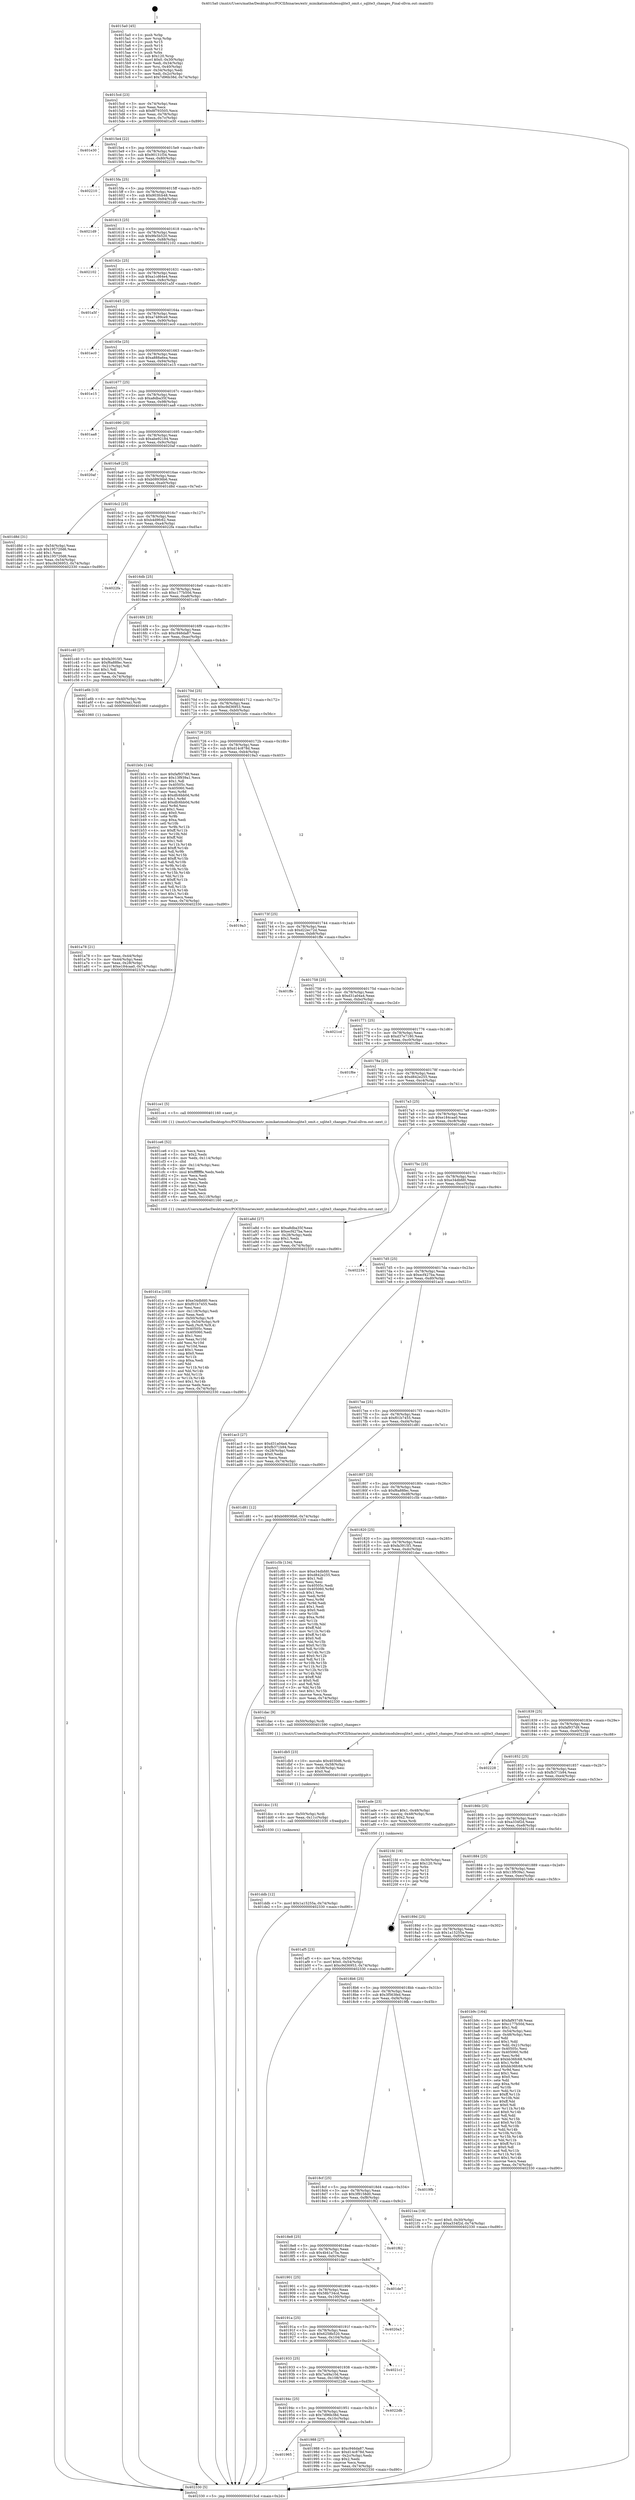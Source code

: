 digraph "0x4015a0" {
  label = "0x4015a0 (/mnt/c/Users/mathe/Desktop/tcc/POCII/binaries/extr_mimikatzmodulessqlite3_omit.c_sqlite3_changes_Final-ollvm.out::main(0))"
  labelloc = "t"
  node[shape=record]

  Entry [label="",width=0.3,height=0.3,shape=circle,fillcolor=black,style=filled]
  "0x4015cd" [label="{
     0x4015cd [23]\l
     | [instrs]\l
     &nbsp;&nbsp;0x4015cd \<+3\>: mov -0x74(%rbp),%eax\l
     &nbsp;&nbsp;0x4015d0 \<+2\>: mov %eax,%ecx\l
     &nbsp;&nbsp;0x4015d2 \<+6\>: sub $0x8f793505,%ecx\l
     &nbsp;&nbsp;0x4015d8 \<+3\>: mov %eax,-0x78(%rbp)\l
     &nbsp;&nbsp;0x4015db \<+3\>: mov %ecx,-0x7c(%rbp)\l
     &nbsp;&nbsp;0x4015de \<+6\>: je 0000000000401e30 \<main+0x890\>\l
  }"]
  "0x401e30" [label="{
     0x401e30\l
  }", style=dashed]
  "0x4015e4" [label="{
     0x4015e4 [22]\l
     | [instrs]\l
     &nbsp;&nbsp;0x4015e4 \<+5\>: jmp 00000000004015e9 \<main+0x49\>\l
     &nbsp;&nbsp;0x4015e9 \<+3\>: mov -0x78(%rbp),%eax\l
     &nbsp;&nbsp;0x4015ec \<+5\>: sub $0x90131f34,%eax\l
     &nbsp;&nbsp;0x4015f1 \<+3\>: mov %eax,-0x80(%rbp)\l
     &nbsp;&nbsp;0x4015f4 \<+6\>: je 0000000000402210 \<main+0xc70\>\l
  }"]
  Exit [label="",width=0.3,height=0.3,shape=circle,fillcolor=black,style=filled,peripheries=2]
  "0x402210" [label="{
     0x402210\l
  }", style=dashed]
  "0x4015fa" [label="{
     0x4015fa [25]\l
     | [instrs]\l
     &nbsp;&nbsp;0x4015fa \<+5\>: jmp 00000000004015ff \<main+0x5f\>\l
     &nbsp;&nbsp;0x4015ff \<+3\>: mov -0x78(%rbp),%eax\l
     &nbsp;&nbsp;0x401602 \<+5\>: sub $0x903fcb48,%eax\l
     &nbsp;&nbsp;0x401607 \<+6\>: mov %eax,-0x84(%rbp)\l
     &nbsp;&nbsp;0x40160d \<+6\>: je 00000000004021d9 \<main+0xc39\>\l
  }"]
  "0x401ddb" [label="{
     0x401ddb [12]\l
     | [instrs]\l
     &nbsp;&nbsp;0x401ddb \<+7\>: movl $0x1a15255a,-0x74(%rbp)\l
     &nbsp;&nbsp;0x401de2 \<+5\>: jmp 0000000000402330 \<main+0xd90\>\l
  }"]
  "0x4021d9" [label="{
     0x4021d9\l
  }", style=dashed]
  "0x401613" [label="{
     0x401613 [25]\l
     | [instrs]\l
     &nbsp;&nbsp;0x401613 \<+5\>: jmp 0000000000401618 \<main+0x78\>\l
     &nbsp;&nbsp;0x401618 \<+3\>: mov -0x78(%rbp),%eax\l
     &nbsp;&nbsp;0x40161b \<+5\>: sub $0x9fe5b520,%eax\l
     &nbsp;&nbsp;0x401620 \<+6\>: mov %eax,-0x88(%rbp)\l
     &nbsp;&nbsp;0x401626 \<+6\>: je 0000000000402102 \<main+0xb62\>\l
  }"]
  "0x401dcc" [label="{
     0x401dcc [15]\l
     | [instrs]\l
     &nbsp;&nbsp;0x401dcc \<+4\>: mov -0x50(%rbp),%rdi\l
     &nbsp;&nbsp;0x401dd0 \<+6\>: mov %eax,-0x11c(%rbp)\l
     &nbsp;&nbsp;0x401dd6 \<+5\>: call 0000000000401030 \<free@plt\>\l
     | [calls]\l
     &nbsp;&nbsp;0x401030 \{1\} (unknown)\l
  }"]
  "0x402102" [label="{
     0x402102\l
  }", style=dashed]
  "0x40162c" [label="{
     0x40162c [25]\l
     | [instrs]\l
     &nbsp;&nbsp;0x40162c \<+5\>: jmp 0000000000401631 \<main+0x91\>\l
     &nbsp;&nbsp;0x401631 \<+3\>: mov -0x78(%rbp),%eax\l
     &nbsp;&nbsp;0x401634 \<+5\>: sub $0xa1cd64e4,%eax\l
     &nbsp;&nbsp;0x401639 \<+6\>: mov %eax,-0x8c(%rbp)\l
     &nbsp;&nbsp;0x40163f \<+6\>: je 0000000000401a5f \<main+0x4bf\>\l
  }"]
  "0x401db5" [label="{
     0x401db5 [23]\l
     | [instrs]\l
     &nbsp;&nbsp;0x401db5 \<+10\>: movabs $0x4030d6,%rdi\l
     &nbsp;&nbsp;0x401dbf \<+3\>: mov %eax,-0x58(%rbp)\l
     &nbsp;&nbsp;0x401dc2 \<+3\>: mov -0x58(%rbp),%esi\l
     &nbsp;&nbsp;0x401dc5 \<+2\>: mov $0x0,%al\l
     &nbsp;&nbsp;0x401dc7 \<+5\>: call 0000000000401040 \<printf@plt\>\l
     | [calls]\l
     &nbsp;&nbsp;0x401040 \{1\} (unknown)\l
  }"]
  "0x401a5f" [label="{
     0x401a5f\l
  }", style=dashed]
  "0x401645" [label="{
     0x401645 [25]\l
     | [instrs]\l
     &nbsp;&nbsp;0x401645 \<+5\>: jmp 000000000040164a \<main+0xaa\>\l
     &nbsp;&nbsp;0x40164a \<+3\>: mov -0x78(%rbp),%eax\l
     &nbsp;&nbsp;0x40164d \<+5\>: sub $0xa7489ce9,%eax\l
     &nbsp;&nbsp;0x401652 \<+6\>: mov %eax,-0x90(%rbp)\l
     &nbsp;&nbsp;0x401658 \<+6\>: je 0000000000401ec0 \<main+0x920\>\l
  }"]
  "0x401d1a" [label="{
     0x401d1a [103]\l
     | [instrs]\l
     &nbsp;&nbsp;0x401d1a \<+5\>: mov $0xe34dbfd0,%ecx\l
     &nbsp;&nbsp;0x401d1f \<+5\>: mov $0xf01b7455,%edx\l
     &nbsp;&nbsp;0x401d24 \<+2\>: xor %esi,%esi\l
     &nbsp;&nbsp;0x401d26 \<+6\>: mov -0x118(%rbp),%edi\l
     &nbsp;&nbsp;0x401d2c \<+3\>: imul %eax,%edi\l
     &nbsp;&nbsp;0x401d2f \<+4\>: mov -0x50(%rbp),%r8\l
     &nbsp;&nbsp;0x401d33 \<+4\>: movslq -0x54(%rbp),%r9\l
     &nbsp;&nbsp;0x401d37 \<+4\>: mov %edi,(%r8,%r9,4)\l
     &nbsp;&nbsp;0x401d3b \<+7\>: mov 0x40505c,%eax\l
     &nbsp;&nbsp;0x401d42 \<+7\>: mov 0x405060,%edi\l
     &nbsp;&nbsp;0x401d49 \<+3\>: sub $0x1,%esi\l
     &nbsp;&nbsp;0x401d4c \<+3\>: mov %eax,%r10d\l
     &nbsp;&nbsp;0x401d4f \<+3\>: add %esi,%r10d\l
     &nbsp;&nbsp;0x401d52 \<+4\>: imul %r10d,%eax\l
     &nbsp;&nbsp;0x401d56 \<+3\>: and $0x1,%eax\l
     &nbsp;&nbsp;0x401d59 \<+3\>: cmp $0x0,%eax\l
     &nbsp;&nbsp;0x401d5c \<+4\>: sete %r11b\l
     &nbsp;&nbsp;0x401d60 \<+3\>: cmp $0xa,%edi\l
     &nbsp;&nbsp;0x401d63 \<+3\>: setl %bl\l
     &nbsp;&nbsp;0x401d66 \<+3\>: mov %r11b,%r14b\l
     &nbsp;&nbsp;0x401d69 \<+3\>: and %bl,%r14b\l
     &nbsp;&nbsp;0x401d6c \<+3\>: xor %bl,%r11b\l
     &nbsp;&nbsp;0x401d6f \<+3\>: or %r11b,%r14b\l
     &nbsp;&nbsp;0x401d72 \<+4\>: test $0x1,%r14b\l
     &nbsp;&nbsp;0x401d76 \<+3\>: cmovne %edx,%ecx\l
     &nbsp;&nbsp;0x401d79 \<+3\>: mov %ecx,-0x74(%rbp)\l
     &nbsp;&nbsp;0x401d7c \<+5\>: jmp 0000000000402330 \<main+0xd90\>\l
  }"]
  "0x401ec0" [label="{
     0x401ec0\l
  }", style=dashed]
  "0x40165e" [label="{
     0x40165e [25]\l
     | [instrs]\l
     &nbsp;&nbsp;0x40165e \<+5\>: jmp 0000000000401663 \<main+0xc3\>\l
     &nbsp;&nbsp;0x401663 \<+3\>: mov -0x78(%rbp),%eax\l
     &nbsp;&nbsp;0x401666 \<+5\>: sub $0xa888a6ea,%eax\l
     &nbsp;&nbsp;0x40166b \<+6\>: mov %eax,-0x94(%rbp)\l
     &nbsp;&nbsp;0x401671 \<+6\>: je 0000000000401e15 \<main+0x875\>\l
  }"]
  "0x401ce6" [label="{
     0x401ce6 [52]\l
     | [instrs]\l
     &nbsp;&nbsp;0x401ce6 \<+2\>: xor %ecx,%ecx\l
     &nbsp;&nbsp;0x401ce8 \<+5\>: mov $0x2,%edx\l
     &nbsp;&nbsp;0x401ced \<+6\>: mov %edx,-0x114(%rbp)\l
     &nbsp;&nbsp;0x401cf3 \<+1\>: cltd\l
     &nbsp;&nbsp;0x401cf4 \<+6\>: mov -0x114(%rbp),%esi\l
     &nbsp;&nbsp;0x401cfa \<+2\>: idiv %esi\l
     &nbsp;&nbsp;0x401cfc \<+6\>: imul $0xfffffffe,%edx,%edx\l
     &nbsp;&nbsp;0x401d02 \<+2\>: mov %ecx,%edi\l
     &nbsp;&nbsp;0x401d04 \<+2\>: sub %edx,%edi\l
     &nbsp;&nbsp;0x401d06 \<+2\>: mov %ecx,%edx\l
     &nbsp;&nbsp;0x401d08 \<+3\>: sub $0x1,%edx\l
     &nbsp;&nbsp;0x401d0b \<+2\>: add %edx,%edi\l
     &nbsp;&nbsp;0x401d0d \<+2\>: sub %edi,%ecx\l
     &nbsp;&nbsp;0x401d0f \<+6\>: mov %ecx,-0x118(%rbp)\l
     &nbsp;&nbsp;0x401d15 \<+5\>: call 0000000000401160 \<next_i\>\l
     | [calls]\l
     &nbsp;&nbsp;0x401160 \{1\} (/mnt/c/Users/mathe/Desktop/tcc/POCII/binaries/extr_mimikatzmodulessqlite3_omit.c_sqlite3_changes_Final-ollvm.out::next_i)\l
  }"]
  "0x401e15" [label="{
     0x401e15\l
  }", style=dashed]
  "0x401677" [label="{
     0x401677 [25]\l
     | [instrs]\l
     &nbsp;&nbsp;0x401677 \<+5\>: jmp 000000000040167c \<main+0xdc\>\l
     &nbsp;&nbsp;0x40167c \<+3\>: mov -0x78(%rbp),%eax\l
     &nbsp;&nbsp;0x40167f \<+5\>: sub $0xa8dba35f,%eax\l
     &nbsp;&nbsp;0x401684 \<+6\>: mov %eax,-0x98(%rbp)\l
     &nbsp;&nbsp;0x40168a \<+6\>: je 0000000000401aa8 \<main+0x508\>\l
  }"]
  "0x401af5" [label="{
     0x401af5 [23]\l
     | [instrs]\l
     &nbsp;&nbsp;0x401af5 \<+4\>: mov %rax,-0x50(%rbp)\l
     &nbsp;&nbsp;0x401af9 \<+7\>: movl $0x0,-0x54(%rbp)\l
     &nbsp;&nbsp;0x401b00 \<+7\>: movl $0xc9d36953,-0x74(%rbp)\l
     &nbsp;&nbsp;0x401b07 \<+5\>: jmp 0000000000402330 \<main+0xd90\>\l
  }"]
  "0x401aa8" [label="{
     0x401aa8\l
  }", style=dashed]
  "0x401690" [label="{
     0x401690 [25]\l
     | [instrs]\l
     &nbsp;&nbsp;0x401690 \<+5\>: jmp 0000000000401695 \<main+0xf5\>\l
     &nbsp;&nbsp;0x401695 \<+3\>: mov -0x78(%rbp),%eax\l
     &nbsp;&nbsp;0x401698 \<+5\>: sub $0xabe92184,%eax\l
     &nbsp;&nbsp;0x40169d \<+6\>: mov %eax,-0x9c(%rbp)\l
     &nbsp;&nbsp;0x4016a3 \<+6\>: je 00000000004020af \<main+0xb0f\>\l
  }"]
  "0x401a78" [label="{
     0x401a78 [21]\l
     | [instrs]\l
     &nbsp;&nbsp;0x401a78 \<+3\>: mov %eax,-0x44(%rbp)\l
     &nbsp;&nbsp;0x401a7b \<+3\>: mov -0x44(%rbp),%eax\l
     &nbsp;&nbsp;0x401a7e \<+3\>: mov %eax,-0x28(%rbp)\l
     &nbsp;&nbsp;0x401a81 \<+7\>: movl $0xe184caa0,-0x74(%rbp)\l
     &nbsp;&nbsp;0x401a88 \<+5\>: jmp 0000000000402330 \<main+0xd90\>\l
  }"]
  "0x4020af" [label="{
     0x4020af\l
  }", style=dashed]
  "0x4016a9" [label="{
     0x4016a9 [25]\l
     | [instrs]\l
     &nbsp;&nbsp;0x4016a9 \<+5\>: jmp 00000000004016ae \<main+0x10e\>\l
     &nbsp;&nbsp;0x4016ae \<+3\>: mov -0x78(%rbp),%eax\l
     &nbsp;&nbsp;0x4016b1 \<+5\>: sub $0xb08936b6,%eax\l
     &nbsp;&nbsp;0x4016b6 \<+6\>: mov %eax,-0xa0(%rbp)\l
     &nbsp;&nbsp;0x4016bc \<+6\>: je 0000000000401d8d \<main+0x7ed\>\l
  }"]
  "0x4015a0" [label="{
     0x4015a0 [45]\l
     | [instrs]\l
     &nbsp;&nbsp;0x4015a0 \<+1\>: push %rbp\l
     &nbsp;&nbsp;0x4015a1 \<+3\>: mov %rsp,%rbp\l
     &nbsp;&nbsp;0x4015a4 \<+2\>: push %r15\l
     &nbsp;&nbsp;0x4015a6 \<+2\>: push %r14\l
     &nbsp;&nbsp;0x4015a8 \<+2\>: push %r12\l
     &nbsp;&nbsp;0x4015aa \<+1\>: push %rbx\l
     &nbsp;&nbsp;0x4015ab \<+7\>: sub $0x120,%rsp\l
     &nbsp;&nbsp;0x4015b2 \<+7\>: movl $0x0,-0x30(%rbp)\l
     &nbsp;&nbsp;0x4015b9 \<+3\>: mov %edi,-0x34(%rbp)\l
     &nbsp;&nbsp;0x4015bc \<+4\>: mov %rsi,-0x40(%rbp)\l
     &nbsp;&nbsp;0x4015c0 \<+3\>: mov -0x34(%rbp),%edi\l
     &nbsp;&nbsp;0x4015c3 \<+3\>: mov %edi,-0x2c(%rbp)\l
     &nbsp;&nbsp;0x4015c6 \<+7\>: movl $0x7d96b38d,-0x74(%rbp)\l
  }"]
  "0x401d8d" [label="{
     0x401d8d [31]\l
     | [instrs]\l
     &nbsp;&nbsp;0x401d8d \<+3\>: mov -0x54(%rbp),%eax\l
     &nbsp;&nbsp;0x401d90 \<+5\>: sub $0x195720d6,%eax\l
     &nbsp;&nbsp;0x401d95 \<+3\>: add $0x1,%eax\l
     &nbsp;&nbsp;0x401d98 \<+5\>: add $0x195720d6,%eax\l
     &nbsp;&nbsp;0x401d9d \<+3\>: mov %eax,-0x54(%rbp)\l
     &nbsp;&nbsp;0x401da0 \<+7\>: movl $0xc9d36953,-0x74(%rbp)\l
     &nbsp;&nbsp;0x401da7 \<+5\>: jmp 0000000000402330 \<main+0xd90\>\l
  }"]
  "0x4016c2" [label="{
     0x4016c2 [25]\l
     | [instrs]\l
     &nbsp;&nbsp;0x4016c2 \<+5\>: jmp 00000000004016c7 \<main+0x127\>\l
     &nbsp;&nbsp;0x4016c7 \<+3\>: mov -0x78(%rbp),%eax\l
     &nbsp;&nbsp;0x4016ca \<+5\>: sub $0xb4d9fc62,%eax\l
     &nbsp;&nbsp;0x4016cf \<+6\>: mov %eax,-0xa4(%rbp)\l
     &nbsp;&nbsp;0x4016d5 \<+6\>: je 00000000004022fa \<main+0xd5a\>\l
  }"]
  "0x402330" [label="{
     0x402330 [5]\l
     | [instrs]\l
     &nbsp;&nbsp;0x402330 \<+5\>: jmp 00000000004015cd \<main+0x2d\>\l
  }"]
  "0x4022fa" [label="{
     0x4022fa\l
  }", style=dashed]
  "0x4016db" [label="{
     0x4016db [25]\l
     | [instrs]\l
     &nbsp;&nbsp;0x4016db \<+5\>: jmp 00000000004016e0 \<main+0x140\>\l
     &nbsp;&nbsp;0x4016e0 \<+3\>: mov -0x78(%rbp),%eax\l
     &nbsp;&nbsp;0x4016e3 \<+5\>: sub $0xc177b50d,%eax\l
     &nbsp;&nbsp;0x4016e8 \<+6\>: mov %eax,-0xa8(%rbp)\l
     &nbsp;&nbsp;0x4016ee \<+6\>: je 0000000000401c40 \<main+0x6a0\>\l
  }"]
  "0x401965" [label="{
     0x401965\l
  }", style=dashed]
  "0x401c40" [label="{
     0x401c40 [27]\l
     | [instrs]\l
     &nbsp;&nbsp;0x401c40 \<+5\>: mov $0xfa3915f1,%eax\l
     &nbsp;&nbsp;0x401c45 \<+5\>: mov $0xf6a88fec,%ecx\l
     &nbsp;&nbsp;0x401c4a \<+3\>: mov -0x21(%rbp),%dl\l
     &nbsp;&nbsp;0x401c4d \<+3\>: test $0x1,%dl\l
     &nbsp;&nbsp;0x401c50 \<+3\>: cmovne %ecx,%eax\l
     &nbsp;&nbsp;0x401c53 \<+3\>: mov %eax,-0x74(%rbp)\l
     &nbsp;&nbsp;0x401c56 \<+5\>: jmp 0000000000402330 \<main+0xd90\>\l
  }"]
  "0x4016f4" [label="{
     0x4016f4 [25]\l
     | [instrs]\l
     &nbsp;&nbsp;0x4016f4 \<+5\>: jmp 00000000004016f9 \<main+0x159\>\l
     &nbsp;&nbsp;0x4016f9 \<+3\>: mov -0x78(%rbp),%eax\l
     &nbsp;&nbsp;0x4016fc \<+5\>: sub $0xc946da87,%eax\l
     &nbsp;&nbsp;0x401701 \<+6\>: mov %eax,-0xac(%rbp)\l
     &nbsp;&nbsp;0x401707 \<+6\>: je 0000000000401a6b \<main+0x4cb\>\l
  }"]
  "0x401988" [label="{
     0x401988 [27]\l
     | [instrs]\l
     &nbsp;&nbsp;0x401988 \<+5\>: mov $0xc946da87,%eax\l
     &nbsp;&nbsp;0x40198d \<+5\>: mov $0xd14c878d,%ecx\l
     &nbsp;&nbsp;0x401992 \<+3\>: mov -0x2c(%rbp),%edx\l
     &nbsp;&nbsp;0x401995 \<+3\>: cmp $0x2,%edx\l
     &nbsp;&nbsp;0x401998 \<+3\>: cmovne %ecx,%eax\l
     &nbsp;&nbsp;0x40199b \<+3\>: mov %eax,-0x74(%rbp)\l
     &nbsp;&nbsp;0x40199e \<+5\>: jmp 0000000000402330 \<main+0xd90\>\l
  }"]
  "0x401a6b" [label="{
     0x401a6b [13]\l
     | [instrs]\l
     &nbsp;&nbsp;0x401a6b \<+4\>: mov -0x40(%rbp),%rax\l
     &nbsp;&nbsp;0x401a6f \<+4\>: mov 0x8(%rax),%rdi\l
     &nbsp;&nbsp;0x401a73 \<+5\>: call 0000000000401060 \<atoi@plt\>\l
     | [calls]\l
     &nbsp;&nbsp;0x401060 \{1\} (unknown)\l
  }"]
  "0x40170d" [label="{
     0x40170d [25]\l
     | [instrs]\l
     &nbsp;&nbsp;0x40170d \<+5\>: jmp 0000000000401712 \<main+0x172\>\l
     &nbsp;&nbsp;0x401712 \<+3\>: mov -0x78(%rbp),%eax\l
     &nbsp;&nbsp;0x401715 \<+5\>: sub $0xc9d36953,%eax\l
     &nbsp;&nbsp;0x40171a \<+6\>: mov %eax,-0xb0(%rbp)\l
     &nbsp;&nbsp;0x401720 \<+6\>: je 0000000000401b0c \<main+0x56c\>\l
  }"]
  "0x40194c" [label="{
     0x40194c [25]\l
     | [instrs]\l
     &nbsp;&nbsp;0x40194c \<+5\>: jmp 0000000000401951 \<main+0x3b1\>\l
     &nbsp;&nbsp;0x401951 \<+3\>: mov -0x78(%rbp),%eax\l
     &nbsp;&nbsp;0x401954 \<+5\>: sub $0x7d96b38d,%eax\l
     &nbsp;&nbsp;0x401959 \<+6\>: mov %eax,-0x10c(%rbp)\l
     &nbsp;&nbsp;0x40195f \<+6\>: je 0000000000401988 \<main+0x3e8\>\l
  }"]
  "0x401b0c" [label="{
     0x401b0c [144]\l
     | [instrs]\l
     &nbsp;&nbsp;0x401b0c \<+5\>: mov $0xfaf937d9,%eax\l
     &nbsp;&nbsp;0x401b11 \<+5\>: mov $0x13f939a1,%ecx\l
     &nbsp;&nbsp;0x401b16 \<+2\>: mov $0x1,%dl\l
     &nbsp;&nbsp;0x401b18 \<+7\>: mov 0x40505c,%esi\l
     &nbsp;&nbsp;0x401b1f \<+7\>: mov 0x405060,%edi\l
     &nbsp;&nbsp;0x401b26 \<+3\>: mov %esi,%r8d\l
     &nbsp;&nbsp;0x401b29 \<+7\>: sub $0xdfc6bb0d,%r8d\l
     &nbsp;&nbsp;0x401b30 \<+4\>: sub $0x1,%r8d\l
     &nbsp;&nbsp;0x401b34 \<+7\>: add $0xdfc6bb0d,%r8d\l
     &nbsp;&nbsp;0x401b3b \<+4\>: imul %r8d,%esi\l
     &nbsp;&nbsp;0x401b3f \<+3\>: and $0x1,%esi\l
     &nbsp;&nbsp;0x401b42 \<+3\>: cmp $0x0,%esi\l
     &nbsp;&nbsp;0x401b45 \<+4\>: sete %r9b\l
     &nbsp;&nbsp;0x401b49 \<+3\>: cmp $0xa,%edi\l
     &nbsp;&nbsp;0x401b4c \<+4\>: setl %r10b\l
     &nbsp;&nbsp;0x401b50 \<+3\>: mov %r9b,%r11b\l
     &nbsp;&nbsp;0x401b53 \<+4\>: xor $0xff,%r11b\l
     &nbsp;&nbsp;0x401b57 \<+3\>: mov %r10b,%bl\l
     &nbsp;&nbsp;0x401b5a \<+3\>: xor $0xff,%bl\l
     &nbsp;&nbsp;0x401b5d \<+3\>: xor $0x1,%dl\l
     &nbsp;&nbsp;0x401b60 \<+3\>: mov %r11b,%r14b\l
     &nbsp;&nbsp;0x401b63 \<+4\>: and $0xff,%r14b\l
     &nbsp;&nbsp;0x401b67 \<+3\>: and %dl,%r9b\l
     &nbsp;&nbsp;0x401b6a \<+3\>: mov %bl,%r15b\l
     &nbsp;&nbsp;0x401b6d \<+4\>: and $0xff,%r15b\l
     &nbsp;&nbsp;0x401b71 \<+3\>: and %dl,%r10b\l
     &nbsp;&nbsp;0x401b74 \<+3\>: or %r9b,%r14b\l
     &nbsp;&nbsp;0x401b77 \<+3\>: or %r10b,%r15b\l
     &nbsp;&nbsp;0x401b7a \<+3\>: xor %r15b,%r14b\l
     &nbsp;&nbsp;0x401b7d \<+3\>: or %bl,%r11b\l
     &nbsp;&nbsp;0x401b80 \<+4\>: xor $0xff,%r11b\l
     &nbsp;&nbsp;0x401b84 \<+3\>: or $0x1,%dl\l
     &nbsp;&nbsp;0x401b87 \<+3\>: and %dl,%r11b\l
     &nbsp;&nbsp;0x401b8a \<+3\>: or %r11b,%r14b\l
     &nbsp;&nbsp;0x401b8d \<+4\>: test $0x1,%r14b\l
     &nbsp;&nbsp;0x401b91 \<+3\>: cmovne %ecx,%eax\l
     &nbsp;&nbsp;0x401b94 \<+3\>: mov %eax,-0x74(%rbp)\l
     &nbsp;&nbsp;0x401b97 \<+5\>: jmp 0000000000402330 \<main+0xd90\>\l
  }"]
  "0x401726" [label="{
     0x401726 [25]\l
     | [instrs]\l
     &nbsp;&nbsp;0x401726 \<+5\>: jmp 000000000040172b \<main+0x18b\>\l
     &nbsp;&nbsp;0x40172b \<+3\>: mov -0x78(%rbp),%eax\l
     &nbsp;&nbsp;0x40172e \<+5\>: sub $0xd14c878d,%eax\l
     &nbsp;&nbsp;0x401733 \<+6\>: mov %eax,-0xb4(%rbp)\l
     &nbsp;&nbsp;0x401739 \<+6\>: je 00000000004019a3 \<main+0x403\>\l
  }"]
  "0x4022db" [label="{
     0x4022db\l
  }", style=dashed]
  "0x4019a3" [label="{
     0x4019a3\l
  }", style=dashed]
  "0x40173f" [label="{
     0x40173f [25]\l
     | [instrs]\l
     &nbsp;&nbsp;0x40173f \<+5\>: jmp 0000000000401744 \<main+0x1a4\>\l
     &nbsp;&nbsp;0x401744 \<+3\>: mov -0x78(%rbp),%eax\l
     &nbsp;&nbsp;0x401747 \<+5\>: sub $0xd22ec72d,%eax\l
     &nbsp;&nbsp;0x40174c \<+6\>: mov %eax,-0xb8(%rbp)\l
     &nbsp;&nbsp;0x401752 \<+6\>: je 0000000000401ffe \<main+0xa5e\>\l
  }"]
  "0x401933" [label="{
     0x401933 [25]\l
     | [instrs]\l
     &nbsp;&nbsp;0x401933 \<+5\>: jmp 0000000000401938 \<main+0x398\>\l
     &nbsp;&nbsp;0x401938 \<+3\>: mov -0x78(%rbp),%eax\l
     &nbsp;&nbsp;0x40193b \<+5\>: sub $0x7a49a10d,%eax\l
     &nbsp;&nbsp;0x401940 \<+6\>: mov %eax,-0x108(%rbp)\l
     &nbsp;&nbsp;0x401946 \<+6\>: je 00000000004022db \<main+0xd3b\>\l
  }"]
  "0x401ffe" [label="{
     0x401ffe\l
  }", style=dashed]
  "0x401758" [label="{
     0x401758 [25]\l
     | [instrs]\l
     &nbsp;&nbsp;0x401758 \<+5\>: jmp 000000000040175d \<main+0x1bd\>\l
     &nbsp;&nbsp;0x40175d \<+3\>: mov -0x78(%rbp),%eax\l
     &nbsp;&nbsp;0x401760 \<+5\>: sub $0xd31a04a4,%eax\l
     &nbsp;&nbsp;0x401765 \<+6\>: mov %eax,-0xbc(%rbp)\l
     &nbsp;&nbsp;0x40176b \<+6\>: je 00000000004021cd \<main+0xc2d\>\l
  }"]
  "0x4021c1" [label="{
     0x4021c1\l
  }", style=dashed]
  "0x4021cd" [label="{
     0x4021cd\l
  }", style=dashed]
  "0x401771" [label="{
     0x401771 [25]\l
     | [instrs]\l
     &nbsp;&nbsp;0x401771 \<+5\>: jmp 0000000000401776 \<main+0x1d6\>\l
     &nbsp;&nbsp;0x401776 \<+3\>: mov -0x78(%rbp),%eax\l
     &nbsp;&nbsp;0x401779 \<+5\>: sub $0xd37e7180,%eax\l
     &nbsp;&nbsp;0x40177e \<+6\>: mov %eax,-0xc0(%rbp)\l
     &nbsp;&nbsp;0x401784 \<+6\>: je 0000000000401f6e \<main+0x9ce\>\l
  }"]
  "0x40191a" [label="{
     0x40191a [25]\l
     | [instrs]\l
     &nbsp;&nbsp;0x40191a \<+5\>: jmp 000000000040191f \<main+0x37f\>\l
     &nbsp;&nbsp;0x40191f \<+3\>: mov -0x78(%rbp),%eax\l
     &nbsp;&nbsp;0x401922 \<+5\>: sub $0x6258b520,%eax\l
     &nbsp;&nbsp;0x401927 \<+6\>: mov %eax,-0x104(%rbp)\l
     &nbsp;&nbsp;0x40192d \<+6\>: je 00000000004021c1 \<main+0xc21\>\l
  }"]
  "0x401f6e" [label="{
     0x401f6e\l
  }", style=dashed]
  "0x40178a" [label="{
     0x40178a [25]\l
     | [instrs]\l
     &nbsp;&nbsp;0x40178a \<+5\>: jmp 000000000040178f \<main+0x1ef\>\l
     &nbsp;&nbsp;0x40178f \<+3\>: mov -0x78(%rbp),%eax\l
     &nbsp;&nbsp;0x401792 \<+5\>: sub $0xd842e255,%eax\l
     &nbsp;&nbsp;0x401797 \<+6\>: mov %eax,-0xc4(%rbp)\l
     &nbsp;&nbsp;0x40179d \<+6\>: je 0000000000401ce1 \<main+0x741\>\l
  }"]
  "0x4020a3" [label="{
     0x4020a3\l
  }", style=dashed]
  "0x401ce1" [label="{
     0x401ce1 [5]\l
     | [instrs]\l
     &nbsp;&nbsp;0x401ce1 \<+5\>: call 0000000000401160 \<next_i\>\l
     | [calls]\l
     &nbsp;&nbsp;0x401160 \{1\} (/mnt/c/Users/mathe/Desktop/tcc/POCII/binaries/extr_mimikatzmodulessqlite3_omit.c_sqlite3_changes_Final-ollvm.out::next_i)\l
  }"]
  "0x4017a3" [label="{
     0x4017a3 [25]\l
     | [instrs]\l
     &nbsp;&nbsp;0x4017a3 \<+5\>: jmp 00000000004017a8 \<main+0x208\>\l
     &nbsp;&nbsp;0x4017a8 \<+3\>: mov -0x78(%rbp),%eax\l
     &nbsp;&nbsp;0x4017ab \<+5\>: sub $0xe184caa0,%eax\l
     &nbsp;&nbsp;0x4017b0 \<+6\>: mov %eax,-0xc8(%rbp)\l
     &nbsp;&nbsp;0x4017b6 \<+6\>: je 0000000000401a8d \<main+0x4ed\>\l
  }"]
  "0x401901" [label="{
     0x401901 [25]\l
     | [instrs]\l
     &nbsp;&nbsp;0x401901 \<+5\>: jmp 0000000000401906 \<main+0x366\>\l
     &nbsp;&nbsp;0x401906 \<+3\>: mov -0x78(%rbp),%eax\l
     &nbsp;&nbsp;0x401909 \<+5\>: sub $0x58b734cd,%eax\l
     &nbsp;&nbsp;0x40190e \<+6\>: mov %eax,-0x100(%rbp)\l
     &nbsp;&nbsp;0x401914 \<+6\>: je 00000000004020a3 \<main+0xb03\>\l
  }"]
  "0x401a8d" [label="{
     0x401a8d [27]\l
     | [instrs]\l
     &nbsp;&nbsp;0x401a8d \<+5\>: mov $0xa8dba35f,%eax\l
     &nbsp;&nbsp;0x401a92 \<+5\>: mov $0xecf427ba,%ecx\l
     &nbsp;&nbsp;0x401a97 \<+3\>: mov -0x28(%rbp),%edx\l
     &nbsp;&nbsp;0x401a9a \<+3\>: cmp $0x1,%edx\l
     &nbsp;&nbsp;0x401a9d \<+3\>: cmovl %ecx,%eax\l
     &nbsp;&nbsp;0x401aa0 \<+3\>: mov %eax,-0x74(%rbp)\l
     &nbsp;&nbsp;0x401aa3 \<+5\>: jmp 0000000000402330 \<main+0xd90\>\l
  }"]
  "0x4017bc" [label="{
     0x4017bc [25]\l
     | [instrs]\l
     &nbsp;&nbsp;0x4017bc \<+5\>: jmp 00000000004017c1 \<main+0x221\>\l
     &nbsp;&nbsp;0x4017c1 \<+3\>: mov -0x78(%rbp),%eax\l
     &nbsp;&nbsp;0x4017c4 \<+5\>: sub $0xe34dbfd0,%eax\l
     &nbsp;&nbsp;0x4017c9 \<+6\>: mov %eax,-0xcc(%rbp)\l
     &nbsp;&nbsp;0x4017cf \<+6\>: je 0000000000402234 \<main+0xc94\>\l
  }"]
  "0x401de7" [label="{
     0x401de7\l
  }", style=dashed]
  "0x402234" [label="{
     0x402234\l
  }", style=dashed]
  "0x4017d5" [label="{
     0x4017d5 [25]\l
     | [instrs]\l
     &nbsp;&nbsp;0x4017d5 \<+5\>: jmp 00000000004017da \<main+0x23a\>\l
     &nbsp;&nbsp;0x4017da \<+3\>: mov -0x78(%rbp),%eax\l
     &nbsp;&nbsp;0x4017dd \<+5\>: sub $0xecf427ba,%eax\l
     &nbsp;&nbsp;0x4017e2 \<+6\>: mov %eax,-0xd0(%rbp)\l
     &nbsp;&nbsp;0x4017e8 \<+6\>: je 0000000000401ac3 \<main+0x523\>\l
  }"]
  "0x4018e8" [label="{
     0x4018e8 [25]\l
     | [instrs]\l
     &nbsp;&nbsp;0x4018e8 \<+5\>: jmp 00000000004018ed \<main+0x34d\>\l
     &nbsp;&nbsp;0x4018ed \<+3\>: mov -0x78(%rbp),%eax\l
     &nbsp;&nbsp;0x4018f0 \<+5\>: sub $0x4b41a75a,%eax\l
     &nbsp;&nbsp;0x4018f5 \<+6\>: mov %eax,-0xfc(%rbp)\l
     &nbsp;&nbsp;0x4018fb \<+6\>: je 0000000000401de7 \<main+0x847\>\l
  }"]
  "0x401ac3" [label="{
     0x401ac3 [27]\l
     | [instrs]\l
     &nbsp;&nbsp;0x401ac3 \<+5\>: mov $0xd31a04a4,%eax\l
     &nbsp;&nbsp;0x401ac8 \<+5\>: mov $0xfb371b94,%ecx\l
     &nbsp;&nbsp;0x401acd \<+3\>: mov -0x28(%rbp),%edx\l
     &nbsp;&nbsp;0x401ad0 \<+3\>: cmp $0x0,%edx\l
     &nbsp;&nbsp;0x401ad3 \<+3\>: cmove %ecx,%eax\l
     &nbsp;&nbsp;0x401ad6 \<+3\>: mov %eax,-0x74(%rbp)\l
     &nbsp;&nbsp;0x401ad9 \<+5\>: jmp 0000000000402330 \<main+0xd90\>\l
  }"]
  "0x4017ee" [label="{
     0x4017ee [25]\l
     | [instrs]\l
     &nbsp;&nbsp;0x4017ee \<+5\>: jmp 00000000004017f3 \<main+0x253\>\l
     &nbsp;&nbsp;0x4017f3 \<+3\>: mov -0x78(%rbp),%eax\l
     &nbsp;&nbsp;0x4017f6 \<+5\>: sub $0xf01b7455,%eax\l
     &nbsp;&nbsp;0x4017fb \<+6\>: mov %eax,-0xd4(%rbp)\l
     &nbsp;&nbsp;0x401801 \<+6\>: je 0000000000401d81 \<main+0x7e1\>\l
  }"]
  "0x401f62" [label="{
     0x401f62\l
  }", style=dashed]
  "0x401d81" [label="{
     0x401d81 [12]\l
     | [instrs]\l
     &nbsp;&nbsp;0x401d81 \<+7\>: movl $0xb08936b6,-0x74(%rbp)\l
     &nbsp;&nbsp;0x401d88 \<+5\>: jmp 0000000000402330 \<main+0xd90\>\l
  }"]
  "0x401807" [label="{
     0x401807 [25]\l
     | [instrs]\l
     &nbsp;&nbsp;0x401807 \<+5\>: jmp 000000000040180c \<main+0x26c\>\l
     &nbsp;&nbsp;0x40180c \<+3\>: mov -0x78(%rbp),%eax\l
     &nbsp;&nbsp;0x40180f \<+5\>: sub $0xf6a88fec,%eax\l
     &nbsp;&nbsp;0x401814 \<+6\>: mov %eax,-0xd8(%rbp)\l
     &nbsp;&nbsp;0x40181a \<+6\>: je 0000000000401c5b \<main+0x6bb\>\l
  }"]
  "0x4018cf" [label="{
     0x4018cf [25]\l
     | [instrs]\l
     &nbsp;&nbsp;0x4018cf \<+5\>: jmp 00000000004018d4 \<main+0x334\>\l
     &nbsp;&nbsp;0x4018d4 \<+3\>: mov -0x78(%rbp),%eax\l
     &nbsp;&nbsp;0x4018d7 \<+5\>: sub $0x3f9158d0,%eax\l
     &nbsp;&nbsp;0x4018dc \<+6\>: mov %eax,-0xf8(%rbp)\l
     &nbsp;&nbsp;0x4018e2 \<+6\>: je 0000000000401f62 \<main+0x9c2\>\l
  }"]
  "0x401c5b" [label="{
     0x401c5b [134]\l
     | [instrs]\l
     &nbsp;&nbsp;0x401c5b \<+5\>: mov $0xe34dbfd0,%eax\l
     &nbsp;&nbsp;0x401c60 \<+5\>: mov $0xd842e255,%ecx\l
     &nbsp;&nbsp;0x401c65 \<+2\>: mov $0x1,%dl\l
     &nbsp;&nbsp;0x401c67 \<+2\>: xor %esi,%esi\l
     &nbsp;&nbsp;0x401c69 \<+7\>: mov 0x40505c,%edi\l
     &nbsp;&nbsp;0x401c70 \<+8\>: mov 0x405060,%r8d\l
     &nbsp;&nbsp;0x401c78 \<+3\>: sub $0x1,%esi\l
     &nbsp;&nbsp;0x401c7b \<+3\>: mov %edi,%r9d\l
     &nbsp;&nbsp;0x401c7e \<+3\>: add %esi,%r9d\l
     &nbsp;&nbsp;0x401c81 \<+4\>: imul %r9d,%edi\l
     &nbsp;&nbsp;0x401c85 \<+3\>: and $0x1,%edi\l
     &nbsp;&nbsp;0x401c88 \<+3\>: cmp $0x0,%edi\l
     &nbsp;&nbsp;0x401c8b \<+4\>: sete %r10b\l
     &nbsp;&nbsp;0x401c8f \<+4\>: cmp $0xa,%r8d\l
     &nbsp;&nbsp;0x401c93 \<+4\>: setl %r11b\l
     &nbsp;&nbsp;0x401c97 \<+3\>: mov %r10b,%bl\l
     &nbsp;&nbsp;0x401c9a \<+3\>: xor $0xff,%bl\l
     &nbsp;&nbsp;0x401c9d \<+3\>: mov %r11b,%r14b\l
     &nbsp;&nbsp;0x401ca0 \<+4\>: xor $0xff,%r14b\l
     &nbsp;&nbsp;0x401ca4 \<+3\>: xor $0x0,%dl\l
     &nbsp;&nbsp;0x401ca7 \<+3\>: mov %bl,%r15b\l
     &nbsp;&nbsp;0x401caa \<+4\>: and $0x0,%r15b\l
     &nbsp;&nbsp;0x401cae \<+3\>: and %dl,%r10b\l
     &nbsp;&nbsp;0x401cb1 \<+3\>: mov %r14b,%r12b\l
     &nbsp;&nbsp;0x401cb4 \<+4\>: and $0x0,%r12b\l
     &nbsp;&nbsp;0x401cb8 \<+3\>: and %dl,%r11b\l
     &nbsp;&nbsp;0x401cbb \<+3\>: or %r10b,%r15b\l
     &nbsp;&nbsp;0x401cbe \<+3\>: or %r11b,%r12b\l
     &nbsp;&nbsp;0x401cc1 \<+3\>: xor %r12b,%r15b\l
     &nbsp;&nbsp;0x401cc4 \<+3\>: or %r14b,%bl\l
     &nbsp;&nbsp;0x401cc7 \<+3\>: xor $0xff,%bl\l
     &nbsp;&nbsp;0x401cca \<+3\>: or $0x0,%dl\l
     &nbsp;&nbsp;0x401ccd \<+2\>: and %dl,%bl\l
     &nbsp;&nbsp;0x401ccf \<+3\>: or %bl,%r15b\l
     &nbsp;&nbsp;0x401cd2 \<+4\>: test $0x1,%r15b\l
     &nbsp;&nbsp;0x401cd6 \<+3\>: cmovne %ecx,%eax\l
     &nbsp;&nbsp;0x401cd9 \<+3\>: mov %eax,-0x74(%rbp)\l
     &nbsp;&nbsp;0x401cdc \<+5\>: jmp 0000000000402330 \<main+0xd90\>\l
  }"]
  "0x401820" [label="{
     0x401820 [25]\l
     | [instrs]\l
     &nbsp;&nbsp;0x401820 \<+5\>: jmp 0000000000401825 \<main+0x285\>\l
     &nbsp;&nbsp;0x401825 \<+3\>: mov -0x78(%rbp),%eax\l
     &nbsp;&nbsp;0x401828 \<+5\>: sub $0xfa3915f1,%eax\l
     &nbsp;&nbsp;0x40182d \<+6\>: mov %eax,-0xdc(%rbp)\l
     &nbsp;&nbsp;0x401833 \<+6\>: je 0000000000401dac \<main+0x80c\>\l
  }"]
  "0x4019fb" [label="{
     0x4019fb\l
  }", style=dashed]
  "0x401dac" [label="{
     0x401dac [9]\l
     | [instrs]\l
     &nbsp;&nbsp;0x401dac \<+4\>: mov -0x50(%rbp),%rdi\l
     &nbsp;&nbsp;0x401db0 \<+5\>: call 0000000000401590 \<sqlite3_changes\>\l
     | [calls]\l
     &nbsp;&nbsp;0x401590 \{1\} (/mnt/c/Users/mathe/Desktop/tcc/POCII/binaries/extr_mimikatzmodulessqlite3_omit.c_sqlite3_changes_Final-ollvm.out::sqlite3_changes)\l
  }"]
  "0x401839" [label="{
     0x401839 [25]\l
     | [instrs]\l
     &nbsp;&nbsp;0x401839 \<+5\>: jmp 000000000040183e \<main+0x29e\>\l
     &nbsp;&nbsp;0x40183e \<+3\>: mov -0x78(%rbp),%eax\l
     &nbsp;&nbsp;0x401841 \<+5\>: sub $0xfaf937d9,%eax\l
     &nbsp;&nbsp;0x401846 \<+6\>: mov %eax,-0xe0(%rbp)\l
     &nbsp;&nbsp;0x40184c \<+6\>: je 0000000000402228 \<main+0xc88\>\l
  }"]
  "0x4018b6" [label="{
     0x4018b6 [25]\l
     | [instrs]\l
     &nbsp;&nbsp;0x4018b6 \<+5\>: jmp 00000000004018bb \<main+0x31b\>\l
     &nbsp;&nbsp;0x4018bb \<+3\>: mov -0x78(%rbp),%eax\l
     &nbsp;&nbsp;0x4018be \<+5\>: sub $0x3f563fed,%eax\l
     &nbsp;&nbsp;0x4018c3 \<+6\>: mov %eax,-0xf4(%rbp)\l
     &nbsp;&nbsp;0x4018c9 \<+6\>: je 00000000004019fb \<main+0x45b\>\l
  }"]
  "0x402228" [label="{
     0x402228\l
  }", style=dashed]
  "0x401852" [label="{
     0x401852 [25]\l
     | [instrs]\l
     &nbsp;&nbsp;0x401852 \<+5\>: jmp 0000000000401857 \<main+0x2b7\>\l
     &nbsp;&nbsp;0x401857 \<+3\>: mov -0x78(%rbp),%eax\l
     &nbsp;&nbsp;0x40185a \<+5\>: sub $0xfb371b94,%eax\l
     &nbsp;&nbsp;0x40185f \<+6\>: mov %eax,-0xe4(%rbp)\l
     &nbsp;&nbsp;0x401865 \<+6\>: je 0000000000401ade \<main+0x53e\>\l
  }"]
  "0x4021ea" [label="{
     0x4021ea [19]\l
     | [instrs]\l
     &nbsp;&nbsp;0x4021ea \<+7\>: movl $0x0,-0x30(%rbp)\l
     &nbsp;&nbsp;0x4021f1 \<+7\>: movl $0xa334f2d,-0x74(%rbp)\l
     &nbsp;&nbsp;0x4021f8 \<+5\>: jmp 0000000000402330 \<main+0xd90\>\l
  }"]
  "0x401ade" [label="{
     0x401ade [23]\l
     | [instrs]\l
     &nbsp;&nbsp;0x401ade \<+7\>: movl $0x1,-0x48(%rbp)\l
     &nbsp;&nbsp;0x401ae5 \<+4\>: movslq -0x48(%rbp),%rax\l
     &nbsp;&nbsp;0x401ae9 \<+4\>: shl $0x2,%rax\l
     &nbsp;&nbsp;0x401aed \<+3\>: mov %rax,%rdi\l
     &nbsp;&nbsp;0x401af0 \<+5\>: call 0000000000401050 \<malloc@plt\>\l
     | [calls]\l
     &nbsp;&nbsp;0x401050 \{1\} (unknown)\l
  }"]
  "0x40186b" [label="{
     0x40186b [25]\l
     | [instrs]\l
     &nbsp;&nbsp;0x40186b \<+5\>: jmp 0000000000401870 \<main+0x2d0\>\l
     &nbsp;&nbsp;0x401870 \<+3\>: mov -0x78(%rbp),%eax\l
     &nbsp;&nbsp;0x401873 \<+5\>: sub $0xa334f2d,%eax\l
     &nbsp;&nbsp;0x401878 \<+6\>: mov %eax,-0xe8(%rbp)\l
     &nbsp;&nbsp;0x40187e \<+6\>: je 00000000004021fd \<main+0xc5d\>\l
  }"]
  "0x40189d" [label="{
     0x40189d [25]\l
     | [instrs]\l
     &nbsp;&nbsp;0x40189d \<+5\>: jmp 00000000004018a2 \<main+0x302\>\l
     &nbsp;&nbsp;0x4018a2 \<+3\>: mov -0x78(%rbp),%eax\l
     &nbsp;&nbsp;0x4018a5 \<+5\>: sub $0x1a15255a,%eax\l
     &nbsp;&nbsp;0x4018aa \<+6\>: mov %eax,-0xf0(%rbp)\l
     &nbsp;&nbsp;0x4018b0 \<+6\>: je 00000000004021ea \<main+0xc4a\>\l
  }"]
  "0x4021fd" [label="{
     0x4021fd [19]\l
     | [instrs]\l
     &nbsp;&nbsp;0x4021fd \<+3\>: mov -0x30(%rbp),%eax\l
     &nbsp;&nbsp;0x402200 \<+7\>: add $0x120,%rsp\l
     &nbsp;&nbsp;0x402207 \<+1\>: pop %rbx\l
     &nbsp;&nbsp;0x402208 \<+2\>: pop %r12\l
     &nbsp;&nbsp;0x40220a \<+2\>: pop %r14\l
     &nbsp;&nbsp;0x40220c \<+2\>: pop %r15\l
     &nbsp;&nbsp;0x40220e \<+1\>: pop %rbp\l
     &nbsp;&nbsp;0x40220f \<+1\>: ret\l
  }"]
  "0x401884" [label="{
     0x401884 [25]\l
     | [instrs]\l
     &nbsp;&nbsp;0x401884 \<+5\>: jmp 0000000000401889 \<main+0x2e9\>\l
     &nbsp;&nbsp;0x401889 \<+3\>: mov -0x78(%rbp),%eax\l
     &nbsp;&nbsp;0x40188c \<+5\>: sub $0x13f939a1,%eax\l
     &nbsp;&nbsp;0x401891 \<+6\>: mov %eax,-0xec(%rbp)\l
     &nbsp;&nbsp;0x401897 \<+6\>: je 0000000000401b9c \<main+0x5fc\>\l
  }"]
  "0x401b9c" [label="{
     0x401b9c [164]\l
     | [instrs]\l
     &nbsp;&nbsp;0x401b9c \<+5\>: mov $0xfaf937d9,%eax\l
     &nbsp;&nbsp;0x401ba1 \<+5\>: mov $0xc177b50d,%ecx\l
     &nbsp;&nbsp;0x401ba6 \<+2\>: mov $0x1,%dl\l
     &nbsp;&nbsp;0x401ba8 \<+3\>: mov -0x54(%rbp),%esi\l
     &nbsp;&nbsp;0x401bab \<+3\>: cmp -0x48(%rbp),%esi\l
     &nbsp;&nbsp;0x401bae \<+4\>: setl %dil\l
     &nbsp;&nbsp;0x401bb2 \<+4\>: and $0x1,%dil\l
     &nbsp;&nbsp;0x401bb6 \<+4\>: mov %dil,-0x21(%rbp)\l
     &nbsp;&nbsp;0x401bba \<+7\>: mov 0x40505c,%esi\l
     &nbsp;&nbsp;0x401bc1 \<+8\>: mov 0x405060,%r8d\l
     &nbsp;&nbsp;0x401bc9 \<+3\>: mov %esi,%r9d\l
     &nbsp;&nbsp;0x401bcc \<+7\>: add $0xbb36fc68,%r9d\l
     &nbsp;&nbsp;0x401bd3 \<+4\>: sub $0x1,%r9d\l
     &nbsp;&nbsp;0x401bd7 \<+7\>: sub $0xbb36fc68,%r9d\l
     &nbsp;&nbsp;0x401bde \<+4\>: imul %r9d,%esi\l
     &nbsp;&nbsp;0x401be2 \<+3\>: and $0x1,%esi\l
     &nbsp;&nbsp;0x401be5 \<+3\>: cmp $0x0,%esi\l
     &nbsp;&nbsp;0x401be8 \<+4\>: sete %dil\l
     &nbsp;&nbsp;0x401bec \<+4\>: cmp $0xa,%r8d\l
     &nbsp;&nbsp;0x401bf0 \<+4\>: setl %r10b\l
     &nbsp;&nbsp;0x401bf4 \<+3\>: mov %dil,%r11b\l
     &nbsp;&nbsp;0x401bf7 \<+4\>: xor $0xff,%r11b\l
     &nbsp;&nbsp;0x401bfb \<+3\>: mov %r10b,%bl\l
     &nbsp;&nbsp;0x401bfe \<+3\>: xor $0xff,%bl\l
     &nbsp;&nbsp;0x401c01 \<+3\>: xor $0x0,%dl\l
     &nbsp;&nbsp;0x401c04 \<+3\>: mov %r11b,%r14b\l
     &nbsp;&nbsp;0x401c07 \<+4\>: and $0x0,%r14b\l
     &nbsp;&nbsp;0x401c0b \<+3\>: and %dl,%dil\l
     &nbsp;&nbsp;0x401c0e \<+3\>: mov %bl,%r15b\l
     &nbsp;&nbsp;0x401c11 \<+4\>: and $0x0,%r15b\l
     &nbsp;&nbsp;0x401c15 \<+3\>: and %dl,%r10b\l
     &nbsp;&nbsp;0x401c18 \<+3\>: or %dil,%r14b\l
     &nbsp;&nbsp;0x401c1b \<+3\>: or %r10b,%r15b\l
     &nbsp;&nbsp;0x401c1e \<+3\>: xor %r15b,%r14b\l
     &nbsp;&nbsp;0x401c21 \<+3\>: or %bl,%r11b\l
     &nbsp;&nbsp;0x401c24 \<+4\>: xor $0xff,%r11b\l
     &nbsp;&nbsp;0x401c28 \<+3\>: or $0x0,%dl\l
     &nbsp;&nbsp;0x401c2b \<+3\>: and %dl,%r11b\l
     &nbsp;&nbsp;0x401c2e \<+3\>: or %r11b,%r14b\l
     &nbsp;&nbsp;0x401c31 \<+4\>: test $0x1,%r14b\l
     &nbsp;&nbsp;0x401c35 \<+3\>: cmovne %ecx,%eax\l
     &nbsp;&nbsp;0x401c38 \<+3\>: mov %eax,-0x74(%rbp)\l
     &nbsp;&nbsp;0x401c3b \<+5\>: jmp 0000000000402330 \<main+0xd90\>\l
  }"]
  Entry -> "0x4015a0" [label=" 1"]
  "0x4015cd" -> "0x401e30" [label=" 0"]
  "0x4015cd" -> "0x4015e4" [label=" 18"]
  "0x4021fd" -> Exit [label=" 1"]
  "0x4015e4" -> "0x402210" [label=" 0"]
  "0x4015e4" -> "0x4015fa" [label=" 18"]
  "0x4021ea" -> "0x402330" [label=" 1"]
  "0x4015fa" -> "0x4021d9" [label=" 0"]
  "0x4015fa" -> "0x401613" [label=" 18"]
  "0x401ddb" -> "0x402330" [label=" 1"]
  "0x401613" -> "0x402102" [label=" 0"]
  "0x401613" -> "0x40162c" [label=" 18"]
  "0x401dcc" -> "0x401ddb" [label=" 1"]
  "0x40162c" -> "0x401a5f" [label=" 0"]
  "0x40162c" -> "0x401645" [label=" 18"]
  "0x401db5" -> "0x401dcc" [label=" 1"]
  "0x401645" -> "0x401ec0" [label=" 0"]
  "0x401645" -> "0x40165e" [label=" 18"]
  "0x401dac" -> "0x401db5" [label=" 1"]
  "0x40165e" -> "0x401e15" [label=" 0"]
  "0x40165e" -> "0x401677" [label=" 18"]
  "0x401d8d" -> "0x402330" [label=" 1"]
  "0x401677" -> "0x401aa8" [label=" 0"]
  "0x401677" -> "0x401690" [label=" 18"]
  "0x401d81" -> "0x402330" [label=" 1"]
  "0x401690" -> "0x4020af" [label=" 0"]
  "0x401690" -> "0x4016a9" [label=" 18"]
  "0x401d1a" -> "0x402330" [label=" 1"]
  "0x4016a9" -> "0x401d8d" [label=" 1"]
  "0x4016a9" -> "0x4016c2" [label=" 17"]
  "0x401ce6" -> "0x401d1a" [label=" 1"]
  "0x4016c2" -> "0x4022fa" [label=" 0"]
  "0x4016c2" -> "0x4016db" [label=" 17"]
  "0x401ce1" -> "0x401ce6" [label=" 1"]
  "0x4016db" -> "0x401c40" [label=" 2"]
  "0x4016db" -> "0x4016f4" [label=" 15"]
  "0x401c5b" -> "0x402330" [label=" 1"]
  "0x4016f4" -> "0x401a6b" [label=" 1"]
  "0x4016f4" -> "0x40170d" [label=" 14"]
  "0x401c40" -> "0x402330" [label=" 2"]
  "0x40170d" -> "0x401b0c" [label=" 2"]
  "0x40170d" -> "0x401726" [label=" 12"]
  "0x401b0c" -> "0x402330" [label=" 2"]
  "0x401726" -> "0x4019a3" [label=" 0"]
  "0x401726" -> "0x40173f" [label=" 12"]
  "0x401af5" -> "0x402330" [label=" 1"]
  "0x40173f" -> "0x401ffe" [label=" 0"]
  "0x40173f" -> "0x401758" [label=" 12"]
  "0x401ac3" -> "0x402330" [label=" 1"]
  "0x401758" -> "0x4021cd" [label=" 0"]
  "0x401758" -> "0x401771" [label=" 12"]
  "0x401a8d" -> "0x402330" [label=" 1"]
  "0x401771" -> "0x401f6e" [label=" 0"]
  "0x401771" -> "0x40178a" [label=" 12"]
  "0x401a6b" -> "0x401a78" [label=" 1"]
  "0x40178a" -> "0x401ce1" [label=" 1"]
  "0x40178a" -> "0x4017a3" [label=" 11"]
  "0x402330" -> "0x4015cd" [label=" 17"]
  "0x4017a3" -> "0x401a8d" [label=" 1"]
  "0x4017a3" -> "0x4017bc" [label=" 10"]
  "0x401988" -> "0x402330" [label=" 1"]
  "0x4017bc" -> "0x402234" [label=" 0"]
  "0x4017bc" -> "0x4017d5" [label=" 10"]
  "0x40194c" -> "0x401965" [label=" 0"]
  "0x4017d5" -> "0x401ac3" [label=" 1"]
  "0x4017d5" -> "0x4017ee" [label=" 9"]
  "0x401b9c" -> "0x402330" [label=" 2"]
  "0x4017ee" -> "0x401d81" [label=" 1"]
  "0x4017ee" -> "0x401807" [label=" 8"]
  "0x401933" -> "0x40194c" [label=" 1"]
  "0x401807" -> "0x401c5b" [label=" 1"]
  "0x401807" -> "0x401820" [label=" 7"]
  "0x401ade" -> "0x401af5" [label=" 1"]
  "0x401820" -> "0x401dac" [label=" 1"]
  "0x401820" -> "0x401839" [label=" 6"]
  "0x40191a" -> "0x401933" [label=" 1"]
  "0x401839" -> "0x402228" [label=" 0"]
  "0x401839" -> "0x401852" [label=" 6"]
  "0x401a78" -> "0x402330" [label=" 1"]
  "0x401852" -> "0x401ade" [label=" 1"]
  "0x401852" -> "0x40186b" [label=" 5"]
  "0x401901" -> "0x40191a" [label=" 1"]
  "0x40186b" -> "0x4021fd" [label=" 1"]
  "0x40186b" -> "0x401884" [label=" 4"]
  "0x4015a0" -> "0x4015cd" [label=" 1"]
  "0x401884" -> "0x401b9c" [label=" 2"]
  "0x401884" -> "0x40189d" [label=" 2"]
  "0x401901" -> "0x4020a3" [label=" 0"]
  "0x40189d" -> "0x4021ea" [label=" 1"]
  "0x40189d" -> "0x4018b6" [label=" 1"]
  "0x40191a" -> "0x4021c1" [label=" 0"]
  "0x4018b6" -> "0x4019fb" [label=" 0"]
  "0x4018b6" -> "0x4018cf" [label=" 1"]
  "0x401933" -> "0x4022db" [label=" 0"]
  "0x4018cf" -> "0x401f62" [label=" 0"]
  "0x4018cf" -> "0x4018e8" [label=" 1"]
  "0x40194c" -> "0x401988" [label=" 1"]
  "0x4018e8" -> "0x401de7" [label=" 0"]
  "0x4018e8" -> "0x401901" [label=" 1"]
}
